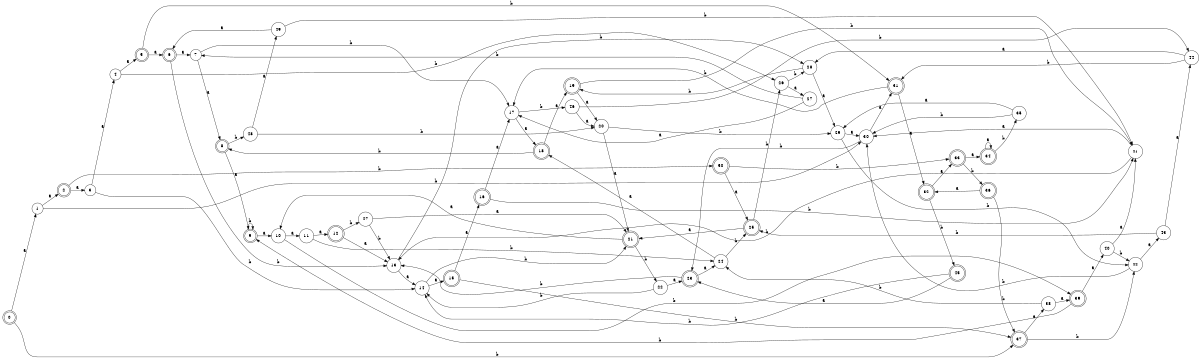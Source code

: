 digraph n41_4 {
__start0 [label="" shape="none"];

rankdir=LR;
size="8,5";

s0 [style="rounded,filled", color="black", fillcolor="white" shape="doublecircle", label="0"];
s1 [style="filled", color="black", fillcolor="white" shape="circle", label="1"];
s2 [style="rounded,filled", color="black", fillcolor="white" shape="doublecircle", label="2"];
s3 [style="filled", color="black", fillcolor="white" shape="circle", label="3"];
s4 [style="filled", color="black", fillcolor="white" shape="circle", label="4"];
s5 [style="rounded,filled", color="black", fillcolor="white" shape="doublecircle", label="5"];
s6 [style="rounded,filled", color="black", fillcolor="white" shape="doublecircle", label="6"];
s7 [style="filled", color="black", fillcolor="white" shape="circle", label="7"];
s8 [style="rounded,filled", color="black", fillcolor="white" shape="doublecircle", label="8"];
s9 [style="rounded,filled", color="black", fillcolor="white" shape="doublecircle", label="9"];
s10 [style="filled", color="black", fillcolor="white" shape="circle", label="10"];
s11 [style="filled", color="black", fillcolor="white" shape="circle", label="11"];
s12 [style="rounded,filled", color="black", fillcolor="white" shape="doublecircle", label="12"];
s13 [style="filled", color="black", fillcolor="white" shape="circle", label="13"];
s14 [style="filled", color="black", fillcolor="white" shape="circle", label="14"];
s15 [style="rounded,filled", color="black", fillcolor="white" shape="doublecircle", label="15"];
s16 [style="rounded,filled", color="black", fillcolor="white" shape="doublecircle", label="16"];
s17 [style="filled", color="black", fillcolor="white" shape="circle", label="17"];
s18 [style="rounded,filled", color="black", fillcolor="white" shape="doublecircle", label="18"];
s19 [style="rounded,filled", color="black", fillcolor="white" shape="doublecircle", label="19"];
s20 [style="filled", color="black", fillcolor="white" shape="circle", label="20"];
s21 [style="rounded,filled", color="black", fillcolor="white" shape="doublecircle", label="21"];
s22 [style="filled", color="black", fillcolor="white" shape="circle", label="22"];
s23 [style="rounded,filled", color="black", fillcolor="white" shape="doublecircle", label="23"];
s24 [style="filled", color="black", fillcolor="white" shape="circle", label="24"];
s25 [style="rounded,filled", color="black", fillcolor="white" shape="doublecircle", label="25"];
s26 [style="filled", color="black", fillcolor="white" shape="circle", label="26"];
s27 [style="filled", color="black", fillcolor="white" shape="circle", label="27"];
s28 [style="filled", color="black", fillcolor="white" shape="circle", label="28"];
s29 [style="filled", color="black", fillcolor="white" shape="circle", label="29"];
s30 [style="filled", color="black", fillcolor="white" shape="circle", label="30"];
s31 [style="rounded,filled", color="black", fillcolor="white" shape="doublecircle", label="31"];
s32 [style="rounded,filled", color="black", fillcolor="white" shape="doublecircle", label="32"];
s33 [style="rounded,filled", color="black", fillcolor="white" shape="doublecircle", label="33"];
s34 [style="rounded,filled", color="black", fillcolor="white" shape="doublecircle", label="34"];
s35 [style="filled", color="black", fillcolor="white" shape="circle", label="35"];
s36 [style="rounded,filled", color="black", fillcolor="white" shape="doublecircle", label="36"];
s37 [style="rounded,filled", color="black", fillcolor="white" shape="doublecircle", label="37"];
s38 [style="filled", color="black", fillcolor="white" shape="circle", label="38"];
s39 [style="rounded,filled", color="black", fillcolor="white" shape="doublecircle", label="39"];
s40 [style="filled", color="black", fillcolor="white" shape="circle", label="40"];
s41 [style="filled", color="black", fillcolor="white" shape="circle", label="41"];
s42 [style="filled", color="black", fillcolor="white" shape="circle", label="42"];
s43 [style="filled", color="black", fillcolor="white" shape="circle", label="43"];
s44 [style="filled", color="black", fillcolor="white" shape="circle", label="44"];
s45 [style="rounded,filled", color="black", fillcolor="white" shape="doublecircle", label="45"];
s46 [style="filled", color="black", fillcolor="white" shape="circle", label="46"];
s47 [style="filled", color="black", fillcolor="white" shape="circle", label="47"];
s48 [style="filled", color="black", fillcolor="white" shape="circle", label="48"];
s49 [style="filled", color="black", fillcolor="white" shape="circle", label="49"];
s50 [style="rounded,filled", color="black", fillcolor="white" shape="doublecircle", label="50"];
s0 -> s1 [label="a"];
s0 -> s37 [label="b"];
s1 -> s2 [label="a"];
s1 -> s30 [label="b"];
s2 -> s3 [label="a"];
s2 -> s50 [label="b"];
s3 -> s4 [label="a"];
s3 -> s14 [label="b"];
s4 -> s5 [label="a"];
s4 -> s26 [label="b"];
s5 -> s6 [label="a"];
s5 -> s31 [label="b"];
s6 -> s7 [label="a"];
s6 -> s13 [label="b"];
s7 -> s8 [label="a"];
s7 -> s17 [label="b"];
s8 -> s9 [label="a"];
s8 -> s48 [label="b"];
s9 -> s10 [label="a"];
s9 -> s9 [label="b"];
s10 -> s11 [label="a"];
s10 -> s39 [label="b"];
s11 -> s12 [label="a"];
s11 -> s24 [label="b"];
s12 -> s13 [label="a"];
s12 -> s47 [label="b"];
s13 -> s14 [label="a"];
s13 -> s28 [label="b"];
s14 -> s15 [label="a"];
s14 -> s21 [label="b"];
s15 -> s16 [label="a"];
s15 -> s37 [label="b"];
s16 -> s17 [label="a"];
s16 -> s41 [label="b"];
s17 -> s18 [label="a"];
s17 -> s46 [label="b"];
s18 -> s19 [label="a"];
s18 -> s8 [label="b"];
s19 -> s20 [label="a"];
s19 -> s41 [label="b"];
s20 -> s21 [label="a"];
s20 -> s29 [label="b"];
s21 -> s10 [label="a"];
s21 -> s22 [label="b"];
s22 -> s23 [label="a"];
s22 -> s14 [label="b"];
s23 -> s24 [label="a"];
s23 -> s13 [label="b"];
s24 -> s18 [label="a"];
s24 -> s25 [label="b"];
s25 -> s21 [label="a"];
s25 -> s26 [label="b"];
s26 -> s27 [label="a"];
s26 -> s28 [label="b"];
s27 -> s17 [label="a"];
s27 -> s7 [label="b"];
s28 -> s29 [label="a"];
s28 -> s19 [label="b"];
s29 -> s30 [label="a"];
s29 -> s42 [label="b"];
s30 -> s31 [label="a"];
s30 -> s23 [label="b"];
s31 -> s32 [label="a"];
s31 -> s17 [label="b"];
s32 -> s33 [label="a"];
s32 -> s45 [label="b"];
s33 -> s34 [label="a"];
s33 -> s36 [label="b"];
s34 -> s34 [label="a"];
s34 -> s35 [label="b"];
s35 -> s29 [label="a"];
s35 -> s30 [label="b"];
s36 -> s32 [label="a"];
s36 -> s37 [label="b"];
s37 -> s38 [label="a"];
s37 -> s42 [label="b"];
s38 -> s39 [label="a"];
s38 -> s24 [label="b"];
s39 -> s40 [label="a"];
s39 -> s9 [label="b"];
s40 -> s41 [label="a"];
s40 -> s42 [label="b"];
s41 -> s30 [label="a"];
s41 -> s13 [label="b"];
s42 -> s43 [label="a"];
s42 -> s30 [label="b"];
s43 -> s44 [label="a"];
s43 -> s25 [label="b"];
s44 -> s28 [label="a"];
s44 -> s31 [label="b"];
s45 -> s23 [label="a"];
s45 -> s14 [label="b"];
s46 -> s20 [label="a"];
s46 -> s44 [label="b"];
s47 -> s21 [label="a"];
s47 -> s13 [label="b"];
s48 -> s49 [label="a"];
s48 -> s20 [label="b"];
s49 -> s6 [label="a"];
s49 -> s41 [label="b"];
s50 -> s25 [label="a"];
s50 -> s33 [label="b"];

}